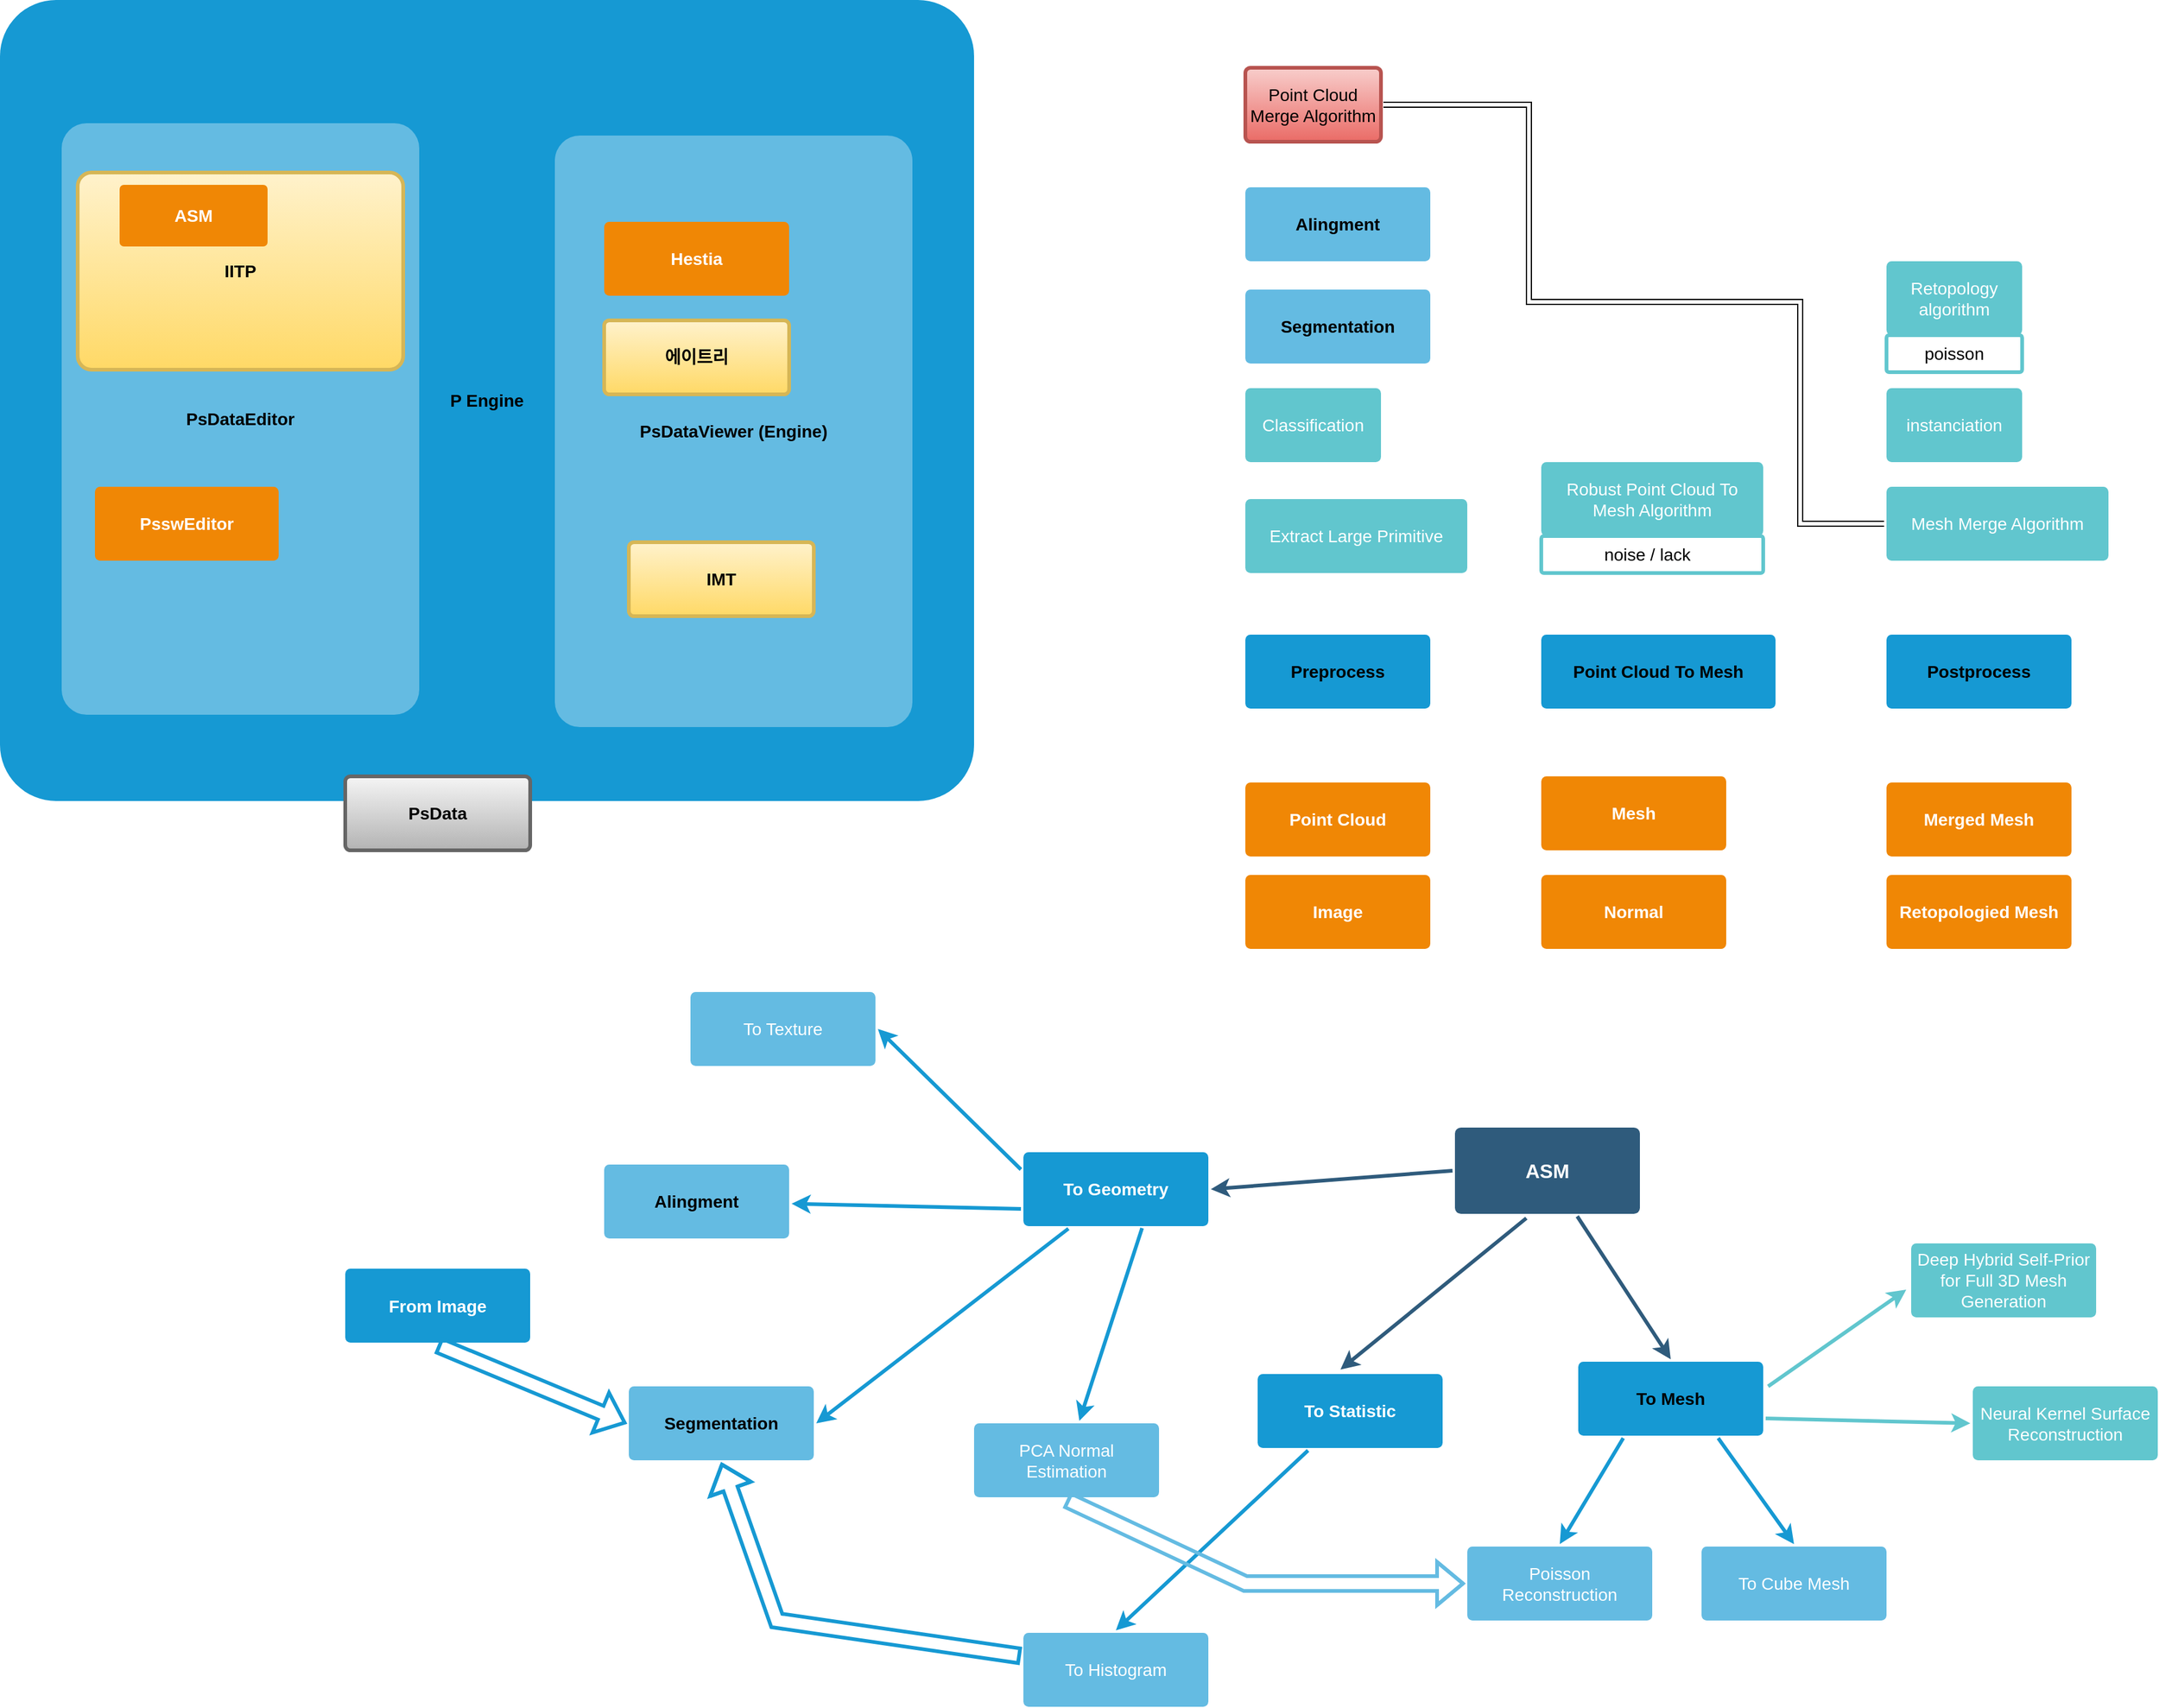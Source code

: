 <mxfile version="24.2.7" type="github">
  <diagram id="6a731a19-8d31-9384-78a2-239565b7b9f0" name="Page-1">
    <mxGraphModel dx="4222" dy="2640" grid="1" gridSize="10" guides="1" tooltips="1" connect="1" arrows="1" fold="1" page="1" pageScale="1" pageWidth="1169" pageHeight="827" background="none" math="0" shadow="0">
      <root>
        <mxCell id="0" />
        <mxCell id="1" parent="0" />
        <mxCell id="dubBO0x6jDg2hfLxzebg-1854" value="P Engine" style="rounded=1;whiteSpace=wrap;html=1;shadow=0;labelBackgroundColor=none;strokeColor=none;strokeWidth=3;fillColor=#1699d3;fontFamily=Helvetica;fontSize=14;fontColor=#000000;align=center;spacing=5;fontStyle=1;arcSize=7;perimeterSpacing=2;" vertex="1" parent="1">
          <mxGeometry x="-850" y="-595" width="790" height="650" as="geometry" />
        </mxCell>
        <mxCell id="1747" value="" style="edgeStyle=none;rounded=0;jumpStyle=none;html=1;shadow=0;labelBackgroundColor=none;startArrow=none;startFill=0;endArrow=classic;endFill=1;jettySize=auto;orthogonalLoop=1;strokeColor=#2F5B7C;strokeWidth=3;fontFamily=Helvetica;fontSize=16;fontColor=#23445D;spacing=5;entryX=0.5;entryY=0;entryDx=0;entryDy=0;" parent="1" source="1749" target="1760" edge="1">
          <mxGeometry relative="1" as="geometry" />
        </mxCell>
        <mxCell id="1749" value="ASM" style="rounded=1;whiteSpace=wrap;html=1;shadow=0;labelBackgroundColor=none;strokeColor=none;strokeWidth=3;fillColor=#2F5B7C;fontFamily=Helvetica;fontSize=16;fontColor=#FFFFFF;align=center;fontStyle=1;spacing=5;arcSize=7;perimeterSpacing=2;" parent="1" vertex="1">
          <mxGeometry x="330" y="320" width="150" height="70" as="geometry" />
        </mxCell>
        <mxCell id="1758" value="" style="edgeStyle=none;rounded=0;jumpStyle=none;html=1;shadow=0;labelBackgroundColor=none;startArrow=none;startFill=0;endArrow=classic;endFill=1;jettySize=auto;orthogonalLoop=1;strokeColor=#1699D3;strokeWidth=3;fontFamily=Helvetica;fontSize=14;fontColor=#FFFFFF;spacing=5;entryX=0.5;entryY=0;entryDx=0;entryDy=0;" parent="1" source="dubBO0x6jDg2hfLxzebg-1798" target="1762" edge="1">
          <mxGeometry relative="1" as="geometry" />
        </mxCell>
        <mxCell id="1760" value="To Mesh" style="rounded=1;whiteSpace=wrap;html=1;shadow=0;labelBackgroundColor=none;strokeColor=none;strokeWidth=3;fillColor=#1699d3;fontFamily=Helvetica;fontSize=14;fontColor=#000000;align=center;spacing=5;fontStyle=1;arcSize=7;perimeterSpacing=2;" parent="1" vertex="1">
          <mxGeometry x="430" y="510" width="150" height="60" as="geometry" />
        </mxCell>
        <mxCell id="1762" value="To Histogram" style="rounded=1;whiteSpace=wrap;html=1;shadow=0;labelBackgroundColor=none;strokeColor=none;strokeWidth=3;fillColor=#64bbe2;fontFamily=Helvetica;fontSize=14;fontColor=#FFFFFF;align=center;spacing=5;arcSize=7;perimeterSpacing=2;" parent="1" vertex="1">
          <mxGeometry x="-20" y="730" width="150" height="60" as="geometry" />
        </mxCell>
        <mxCell id="1772" value="Deep Hybrid Self-Prior for Full 3D Mesh Generation" style="rounded=1;whiteSpace=wrap;html=1;shadow=0;labelBackgroundColor=none;strokeColor=none;strokeWidth=3;fillColor=#61c6ce;fontFamily=Helvetica;fontSize=14;fontColor=#FFFFFF;align=center;spacing=5;fontStyle=0;arcSize=7;perimeterSpacing=2;" parent="1" vertex="1">
          <mxGeometry x="700" y="414" width="150" height="60" as="geometry" />
        </mxCell>
        <mxCell id="dubBO0x6jDg2hfLxzebg-1780" value="" style="edgeStyle=none;rounded=0;jumpStyle=none;html=1;shadow=0;labelBackgroundColor=none;startArrow=none;startFill=0;endArrow=classic;endFill=1;jettySize=auto;orthogonalLoop=1;strokeColor=#1699D3;strokeWidth=3;fontFamily=Helvetica;fontSize=14;fontColor=#FFFFFF;spacing=5;exitX=0.638;exitY=0.993;exitDx=0;exitDy=0;exitPerimeter=0;" edge="1" parent="1" target="dubBO0x6jDg2hfLxzebg-1781" source="dubBO0x6jDg2hfLxzebg-1794">
          <mxGeometry relative="1" as="geometry">
            <mxPoint x="504" y="620" as="sourcePoint" />
          </mxGeometry>
        </mxCell>
        <mxCell id="dubBO0x6jDg2hfLxzebg-1781" value="PCA Normal Estimation" style="rounded=1;whiteSpace=wrap;html=1;shadow=0;labelBackgroundColor=none;strokeColor=none;strokeWidth=3;fillColor=#64bbe2;fontFamily=Helvetica;fontSize=14;fontColor=#FFFFFF;align=center;spacing=5;arcSize=7;perimeterSpacing=2;" vertex="1" parent="1">
          <mxGeometry x="-60" y="560" width="150" height="60" as="geometry" />
        </mxCell>
        <mxCell id="dubBO0x6jDg2hfLxzebg-1784" value="To Cube Mesh" style="rounded=1;whiteSpace=wrap;html=1;shadow=0;labelBackgroundColor=none;strokeColor=none;strokeWidth=3;fillColor=#64bbe2;fontFamily=Helvetica;fontSize=14;fontColor=#FFFFFF;align=center;spacing=5;arcSize=7;perimeterSpacing=2;" vertex="1" parent="1">
          <mxGeometry x="530" y="660" width="150" height="60" as="geometry" />
        </mxCell>
        <mxCell id="dubBO0x6jDg2hfLxzebg-1785" value="" style="edgeStyle=none;rounded=0;jumpStyle=none;html=1;shadow=0;labelBackgroundColor=none;startArrow=none;startFill=0;endArrow=classic;endFill=1;jettySize=auto;orthogonalLoop=1;strokeColor=#1699D3;strokeWidth=3;fontFamily=Helvetica;fontSize=14;fontColor=#FFFFFF;spacing=5;exitX=0.75;exitY=1;exitDx=0;exitDy=0;entryX=0.5;entryY=0;entryDx=0;entryDy=0;" edge="1" parent="1" source="1760" target="dubBO0x6jDg2hfLxzebg-1784">
          <mxGeometry relative="1" as="geometry">
            <mxPoint x="404" y="592" as="sourcePoint" />
            <mxPoint x="485" y="728" as="targetPoint" />
          </mxGeometry>
        </mxCell>
        <mxCell id="dubBO0x6jDg2hfLxzebg-1794" value="To Geometry" style="rounded=1;whiteSpace=wrap;html=1;shadow=0;labelBackgroundColor=none;strokeColor=none;strokeWidth=3;fillColor=#1699d3;fontFamily=Helvetica;fontSize=14;fontColor=#FFFFFF;align=center;spacing=5;fontStyle=1;arcSize=7;perimeterSpacing=2;" vertex="1" parent="1">
          <mxGeometry x="-20" y="340" width="150" height="60" as="geometry" />
        </mxCell>
        <mxCell id="dubBO0x6jDg2hfLxzebg-1795" value="" style="edgeStyle=none;rounded=0;jumpStyle=none;html=1;shadow=0;labelBackgroundColor=none;startArrow=none;startFill=0;endArrow=classic;endFill=1;jettySize=auto;orthogonalLoop=1;strokeColor=#2F5B7C;strokeWidth=3;fontFamily=Helvetica;fontSize=16;fontColor=#23445D;spacing=5;entryX=1;entryY=0.5;entryDx=0;entryDy=0;exitX=0;exitY=0.5;exitDx=0;exitDy=0;" edge="1" parent="1" source="1749" target="dubBO0x6jDg2hfLxzebg-1794">
          <mxGeometry relative="1" as="geometry">
            <mxPoint x="412" y="434" as="sourcePoint" />
            <mxPoint x="202" y="454" as="targetPoint" />
          </mxGeometry>
        </mxCell>
        <mxCell id="dubBO0x6jDg2hfLxzebg-1796" value="Poisson Reconstruction" style="rounded=1;whiteSpace=wrap;html=1;shadow=0;labelBackgroundColor=none;strokeColor=none;strokeWidth=3;fillColor=#64bbe2;fontFamily=Helvetica;fontSize=14;fontColor=#FFFFFF;align=center;spacing=5;arcSize=7;perimeterSpacing=2;" vertex="1" parent="1">
          <mxGeometry x="340" y="660" width="150" height="60" as="geometry" />
        </mxCell>
        <mxCell id="dubBO0x6jDg2hfLxzebg-1797" value="" style="edgeStyle=none;rounded=0;jumpStyle=none;html=1;shadow=0;labelBackgroundColor=none;startArrow=none;startFill=0;endArrow=classic;endFill=1;jettySize=auto;orthogonalLoop=1;strokeColor=#1699D3;strokeWidth=3;fontFamily=Helvetica;fontSize=14;fontColor=#FFFFFF;spacing=5;exitX=0.25;exitY=1;exitDx=0;exitDy=0;entryX=0.5;entryY=0;entryDx=0;entryDy=0;" edge="1" parent="1" source="1760" target="dubBO0x6jDg2hfLxzebg-1796">
          <mxGeometry relative="1" as="geometry">
            <mxPoint x="380" y="593.5" as="sourcePoint" />
            <mxPoint x="453" y="614.5" as="targetPoint" />
          </mxGeometry>
        </mxCell>
        <mxCell id="dubBO0x6jDg2hfLxzebg-1798" value="To Statistic" style="rounded=1;whiteSpace=wrap;html=1;shadow=0;labelBackgroundColor=none;strokeColor=none;strokeWidth=3;fillColor=#1699d3;fontFamily=Helvetica;fontSize=14;fontColor=#FFFFFF;align=center;spacing=5;fontStyle=1;arcSize=7;perimeterSpacing=2;" vertex="1" parent="1">
          <mxGeometry x="170" y="520" width="150" height="60" as="geometry" />
        </mxCell>
        <mxCell id="dubBO0x6jDg2hfLxzebg-1799" value="" style="edgeStyle=none;rounded=0;jumpStyle=none;html=1;shadow=0;labelBackgroundColor=none;startArrow=none;startFill=0;endArrow=classic;endFill=1;jettySize=auto;orthogonalLoop=1;strokeColor=#2F5B7C;strokeWidth=3;fontFamily=Helvetica;fontSize=16;fontColor=#23445D;spacing=5;entryX=0.449;entryY=-0.026;entryDx=0;entryDy=0;exitX=0.389;exitY=1.02;exitDx=0;exitDy=0;exitPerimeter=0;entryPerimeter=0;" edge="1" parent="1" source="1749" target="dubBO0x6jDg2hfLxzebg-1798">
          <mxGeometry relative="1" as="geometry">
            <mxPoint x="434" y="440" as="sourcePoint" />
            <mxPoint x="222" y="490" as="targetPoint" />
          </mxGeometry>
        </mxCell>
        <mxCell id="dubBO0x6jDg2hfLxzebg-1800" value="&lt;b&gt;Segmentation&lt;/b&gt;" style="rounded=1;whiteSpace=wrap;html=1;shadow=0;labelBackgroundColor=none;strokeColor=none;strokeWidth=3;fillColor=#64bbe2;fontFamily=Helvetica;fontSize=14;fontColor=#000000;align=center;spacing=5;arcSize=7;perimeterSpacing=2;" vertex="1" parent="1">
          <mxGeometry x="-340" y="530" width="150" height="60" as="geometry" />
        </mxCell>
        <mxCell id="dubBO0x6jDg2hfLxzebg-1801" value="&lt;b&gt;Alingment&lt;/b&gt;" style="rounded=1;whiteSpace=wrap;html=1;shadow=0;labelBackgroundColor=none;strokeColor=none;strokeWidth=3;fillColor=#64bbe2;fontFamily=Helvetica;fontSize=14;fontColor=#000000;align=center;spacing=5;arcSize=7;perimeterSpacing=2;" vertex="1" parent="1">
          <mxGeometry x="-360" y="350" width="150" height="60" as="geometry" />
        </mxCell>
        <mxCell id="dubBO0x6jDg2hfLxzebg-1802" value="To Texture" style="rounded=1;whiteSpace=wrap;html=1;shadow=0;labelBackgroundColor=none;strokeColor=none;strokeWidth=3;fillColor=#64bbe2;fontFamily=Helvetica;fontSize=14;fontColor=#FFFFFF;align=center;spacing=5;arcSize=7;perimeterSpacing=2;" vertex="1" parent="1">
          <mxGeometry x="-290" y="210" width="150" height="60" as="geometry" />
        </mxCell>
        <mxCell id="dubBO0x6jDg2hfLxzebg-1803" value="" style="edgeStyle=none;rounded=0;jumpStyle=none;html=1;shadow=0;labelBackgroundColor=none;startArrow=none;startFill=0;endArrow=classic;endFill=1;jettySize=auto;orthogonalLoop=1;strokeColor=#1699D3;strokeWidth=3;fontFamily=Helvetica;fontSize=14;fontColor=#FFFFFF;spacing=5;exitX=0.25;exitY=1;exitDx=0;exitDy=0;entryX=1;entryY=0.5;entryDx=0;entryDy=0;" edge="1" parent="1" source="dubBO0x6jDg2hfLxzebg-1794" target="dubBO0x6jDg2hfLxzebg-1800">
          <mxGeometry relative="1" as="geometry">
            <mxPoint x="66" y="506" as="sourcePoint" />
            <mxPoint x="-3" y="608" as="targetPoint" />
          </mxGeometry>
        </mxCell>
        <mxCell id="dubBO0x6jDg2hfLxzebg-1804" value="" style="edgeStyle=none;rounded=0;jumpStyle=none;html=1;shadow=0;labelBackgroundColor=none;startArrow=none;startFill=0;endArrow=classic;endFill=1;jettySize=auto;orthogonalLoop=1;strokeColor=#1699D3;strokeWidth=3;fontFamily=Helvetica;fontSize=14;fontColor=#FFFFFF;spacing=5;exitX=0;exitY=0.75;exitDx=0;exitDy=0;" edge="1" parent="1" source="dubBO0x6jDg2hfLxzebg-1794" target="dubBO0x6jDg2hfLxzebg-1801">
          <mxGeometry relative="1" as="geometry">
            <mxPoint x="-40" y="471.5" as="sourcePoint" />
            <mxPoint x="-135" y="524.5" as="targetPoint" />
          </mxGeometry>
        </mxCell>
        <mxCell id="dubBO0x6jDg2hfLxzebg-1805" value="" style="edgeStyle=none;rounded=0;jumpStyle=none;html=1;shadow=0;labelBackgroundColor=none;startArrow=none;startFill=0;endArrow=classic;endFill=1;jettySize=auto;orthogonalLoop=1;strokeColor=#1699D3;strokeWidth=3;fontFamily=Helvetica;fontSize=14;fontColor=#FFFFFF;spacing=5;exitX=0;exitY=0.25;exitDx=0;exitDy=0;entryX=1;entryY=0.5;entryDx=0;entryDy=0;" edge="1" parent="1" source="dubBO0x6jDg2hfLxzebg-1794" target="dubBO0x6jDg2hfLxzebg-1802">
          <mxGeometry relative="1" as="geometry">
            <mxPoint x="-2" y="384.5" as="sourcePoint" />
            <mxPoint x="-100" y="378" as="targetPoint" />
          </mxGeometry>
        </mxCell>
        <mxCell id="dubBO0x6jDg2hfLxzebg-1807" value="Neural Kernel Surface Reconstruction" style="rounded=1;whiteSpace=wrap;html=1;shadow=0;labelBackgroundColor=none;strokeColor=none;strokeWidth=3;fillColor=#61c6ce;fontFamily=Helvetica;fontSize=14;fontColor=#FFFFFF;align=center;spacing=5;fontStyle=0;arcSize=7;perimeterSpacing=2;" vertex="1" parent="1">
          <mxGeometry x="750" y="530" width="150" height="60" as="geometry" />
        </mxCell>
        <mxCell id="dubBO0x6jDg2hfLxzebg-1808" value="" style="edgeStyle=none;rounded=0;jumpStyle=none;html=1;shadow=0;labelBackgroundColor=none;startArrow=none;startFill=0;endArrow=classic;endFill=1;jettySize=auto;orthogonalLoop=1;strokeColor=#61C6CE;strokeWidth=3;fontFamily=Helvetica;fontSize=14;fontColor=#FFFFFF;spacing=5;exitX=1;exitY=0.75;exitDx=0;exitDy=0;entryX=0;entryY=0.5;entryDx=0;entryDy=0;" edge="1" parent="1" source="1760" target="dubBO0x6jDg2hfLxzebg-1807">
          <mxGeometry relative="1" as="geometry">
            <mxPoint x="554" y="582" as="sourcePoint" />
            <mxPoint x="810" y="556" as="targetPoint" />
          </mxGeometry>
        </mxCell>
        <mxCell id="dubBO0x6jDg2hfLxzebg-1809" value="" style="edgeStyle=none;rounded=0;jumpStyle=none;html=1;shadow=0;labelBackgroundColor=none;startArrow=none;startFill=0;endArrow=classic;endFill=1;jettySize=auto;orthogonalLoop=1;strokeColor=#61C6CE;strokeWidth=3;fontFamily=Helvetica;fontSize=14;fontColor=#FFFFFF;spacing=5;exitX=1;exitY=0.75;exitDx=0;exitDy=0;entryX=-0.013;entryY=0.618;entryDx=0;entryDy=0;entryPerimeter=0;" edge="1" parent="1" target="1772">
          <mxGeometry relative="1" as="geometry">
            <mxPoint x="584" y="530" as="sourcePoint" />
            <mxPoint x="820" y="534" as="targetPoint" />
          </mxGeometry>
        </mxCell>
        <mxCell id="dubBO0x6jDg2hfLxzebg-1810" value="From Image" style="rounded=1;whiteSpace=wrap;html=1;shadow=0;labelBackgroundColor=none;strokeColor=none;strokeWidth=3;fillColor=#1699d3;fontFamily=Helvetica;fontSize=14;fontColor=#FFFFFF;align=center;spacing=5;fontStyle=1;arcSize=7;perimeterSpacing=2;" vertex="1" parent="1">
          <mxGeometry x="-570" y="434.5" width="150" height="60" as="geometry" />
        </mxCell>
        <mxCell id="dubBO0x6jDg2hfLxzebg-1811" value="" style="edgeStyle=none;rounded=0;jumpStyle=none;html=1;shadow=0;labelBackgroundColor=none;startArrow=none;startFill=0;endArrow=classic;endFill=1;jettySize=auto;orthogonalLoop=1;strokeColor=#1699D3;strokeWidth=3;fontFamily=Helvetica;fontSize=14;fontColor=#FFFFFF;spacing=5;exitX=0.5;exitY=1;exitDx=0;exitDy=0;entryX=0;entryY=0.5;entryDx=0;entryDy=0;shape=flexArrow;" edge="1" parent="1" source="dubBO0x6jDg2hfLxzebg-1810" target="dubBO0x6jDg2hfLxzebg-1800">
          <mxGeometry relative="1" as="geometry">
            <mxPoint x="-605" y="527" as="sourcePoint" />
            <mxPoint x="-790" y="590" as="targetPoint" />
          </mxGeometry>
        </mxCell>
        <mxCell id="dubBO0x6jDg2hfLxzebg-1812" value="" style="edgeStyle=none;rounded=0;jumpStyle=none;html=1;shadow=0;labelBackgroundColor=none;startArrow=none;startFill=0;endArrow=classic;endFill=1;jettySize=auto;orthogonalLoop=1;strokeColor=#1699D3;strokeWidth=3;fontFamily=Helvetica;fontSize=14;fontColor=#FFFFFF;spacing=5;entryX=0.5;entryY=1;entryDx=0;entryDy=0;shape=flexArrow;" edge="1" parent="1" source="1762" target="dubBO0x6jDg2hfLxzebg-1800">
          <mxGeometry relative="1" as="geometry">
            <mxPoint x="-190" y="790" as="sourcePoint" />
            <mxPoint x="-37" y="853" as="targetPoint" />
            <Array as="points">
              <mxPoint x="-220" y="720" />
            </Array>
          </mxGeometry>
        </mxCell>
        <mxCell id="dubBO0x6jDg2hfLxzebg-1814" value="" style="edgeStyle=none;rounded=0;jumpStyle=none;html=1;shadow=0;labelBackgroundColor=none;startArrow=none;startFill=0;endArrow=classic;endFill=1;jettySize=auto;orthogonalLoop=1;strokeColor=#64BBE2;strokeWidth=3;fontFamily=Helvetica;fontSize=14;fontColor=#FFFFFF;spacing=5;exitX=0.5;exitY=1;exitDx=0;exitDy=0;entryX=0;entryY=0.5;entryDx=0;entryDy=0;shape=flexArrow;" edge="1" parent="1" source="dubBO0x6jDg2hfLxzebg-1781" target="dubBO0x6jDg2hfLxzebg-1796">
          <mxGeometry relative="1" as="geometry">
            <mxPoint x="260" y="650" as="sourcePoint" />
            <mxPoint x="209" y="806" as="targetPoint" />
            <Array as="points">
              <mxPoint x="160" y="690" />
            </Array>
          </mxGeometry>
        </mxCell>
        <mxCell id="dubBO0x6jDg2hfLxzebg-1819" value="&lt;b&gt;Alingment&lt;/b&gt;" style="rounded=1;whiteSpace=wrap;html=1;shadow=0;labelBackgroundColor=none;strokeColor=none;strokeWidth=3;fillColor=#64bbe2;fontFamily=Helvetica;fontSize=14;fontColor=#000000;align=center;spacing=5;arcSize=7;perimeterSpacing=2;" vertex="1" parent="1">
          <mxGeometry x="160" y="-443" width="150" height="60" as="geometry" />
        </mxCell>
        <mxCell id="dubBO0x6jDg2hfLxzebg-1820" value="&lt;b&gt;Segmentation&lt;/b&gt;" style="rounded=1;whiteSpace=wrap;html=1;shadow=0;labelBackgroundColor=none;strokeColor=none;strokeWidth=3;fillColor=#64bbe2;fontFamily=Helvetica;fontSize=14;fontColor=#000000;align=center;spacing=5;arcSize=7;perimeterSpacing=2;" vertex="1" parent="1">
          <mxGeometry x="160" y="-360" width="150" height="60" as="geometry" />
        </mxCell>
        <mxCell id="dubBO0x6jDg2hfLxzebg-1821" value="Point Cloud To Mesh" style="rounded=1;whiteSpace=wrap;html=1;shadow=0;labelBackgroundColor=none;strokeColor=none;strokeWidth=3;fillColor=#1699d3;fontFamily=Helvetica;fontSize=14;fontColor=#000000;align=center;spacing=5;fontStyle=1;arcSize=7;perimeterSpacing=2;" vertex="1" parent="1">
          <mxGeometry x="400" y="-80" width="190" height="60" as="geometry" />
        </mxCell>
        <mxCell id="dubBO0x6jDg2hfLxzebg-1824" value="Point Cloud" style="rounded=1;whiteSpace=wrap;html=1;shadow=0;labelBackgroundColor=none;strokeColor=none;strokeWidth=3;fillColor=#F08705;fontFamily=Helvetica;fontSize=14;fontColor=#FFFFFF;align=center;spacing=5;fontStyle=1;arcSize=7;perimeterSpacing=2;" vertex="1" parent="1">
          <mxGeometry x="160" y="40" width="150" height="60" as="geometry" />
        </mxCell>
        <mxCell id="dubBO0x6jDg2hfLxzebg-1825" value="Mesh" style="rounded=1;whiteSpace=wrap;html=1;shadow=0;labelBackgroundColor=none;strokeColor=none;strokeWidth=3;fillColor=#F08705;fontFamily=Helvetica;fontSize=14;fontColor=#FFFFFF;align=center;spacing=5;fontStyle=1;arcSize=7;perimeterSpacing=2;" vertex="1" parent="1">
          <mxGeometry x="400" y="35" width="150" height="60" as="geometry" />
        </mxCell>
        <mxCell id="dubBO0x6jDg2hfLxzebg-1826" value="Image" style="rounded=1;whiteSpace=wrap;html=1;shadow=0;labelBackgroundColor=none;strokeColor=none;strokeWidth=3;fillColor=#F08705;fontFamily=Helvetica;fontSize=14;fontColor=#FFFFFF;align=center;spacing=5;fontStyle=1;arcSize=7;perimeterSpacing=2;" vertex="1" parent="1">
          <mxGeometry x="160" y="115" width="150" height="60" as="geometry" />
        </mxCell>
        <mxCell id="dubBO0x6jDg2hfLxzebg-1827" value="Normal" style="rounded=1;whiteSpace=wrap;html=1;shadow=0;labelBackgroundColor=none;strokeColor=none;strokeWidth=3;fillColor=#F08705;fontFamily=Helvetica;fontSize=14;fontColor=#FFFFFF;align=center;spacing=5;fontStyle=1;arcSize=7;perimeterSpacing=2;" vertex="1" parent="1">
          <mxGeometry x="400" y="115" width="150" height="60" as="geometry" />
        </mxCell>
        <mxCell id="dubBO0x6jDg2hfLxzebg-1828" value="Merged Mesh" style="rounded=1;whiteSpace=wrap;html=1;shadow=0;labelBackgroundColor=none;strokeColor=none;strokeWidth=3;fillColor=#F08705;fontFamily=Helvetica;fontSize=14;fontColor=#FFFFFF;align=center;spacing=5;fontStyle=1;arcSize=7;perimeterSpacing=2;" vertex="1" parent="1">
          <mxGeometry x="680" y="40" width="150" height="60" as="geometry" />
        </mxCell>
        <mxCell id="dubBO0x6jDg2hfLxzebg-1843" style="edgeStyle=orthogonalEdgeStyle;rounded=0;orthogonalLoop=1;jettySize=auto;html=1;entryX=1;entryY=0.5;entryDx=0;entryDy=0;shape=link;" edge="1" parent="1" source="dubBO0x6jDg2hfLxzebg-1829" target="dubBO0x6jDg2hfLxzebg-1842">
          <mxGeometry relative="1" as="geometry">
            <mxPoint x="420" y="-510.0" as="targetPoint" />
            <Array as="points">
              <mxPoint x="610" y="-170" />
              <mxPoint x="610" y="-350" />
              <mxPoint x="390" y="-350" />
              <mxPoint x="390" y="-510" />
            </Array>
          </mxGeometry>
        </mxCell>
        <mxCell id="dubBO0x6jDg2hfLxzebg-1829" value="Mesh Merge Algorithm" style="rounded=1;whiteSpace=wrap;html=1;shadow=0;labelBackgroundColor=none;strokeColor=none;strokeWidth=3;fillColor=#61c6ce;fontFamily=Helvetica;fontSize=14;fontColor=#FFFFFF;align=center;spacing=5;fontStyle=0;arcSize=7;perimeterSpacing=2;" vertex="1" parent="1">
          <mxGeometry x="680" y="-200" width="180" height="60" as="geometry" />
        </mxCell>
        <mxCell id="dubBO0x6jDg2hfLxzebg-1830" value="Extract Large Primitive" style="rounded=1;whiteSpace=wrap;html=1;shadow=0;labelBackgroundColor=none;strokeColor=none;strokeWidth=3;fillColor=#61c6ce;fontFamily=Helvetica;fontSize=14;fontColor=#FFFFFF;align=center;spacing=5;fontStyle=0;arcSize=7;perimeterSpacing=2;" vertex="1" parent="1">
          <mxGeometry x="160" y="-190" width="180" height="60" as="geometry" />
        </mxCell>
        <mxCell id="dubBO0x6jDg2hfLxzebg-1831" value="Postprocess" style="rounded=1;whiteSpace=wrap;html=1;shadow=0;labelBackgroundColor=none;strokeColor=none;strokeWidth=3;fillColor=#1699d3;fontFamily=Helvetica;fontSize=14;fontColor=#000000;align=center;spacing=5;fontStyle=1;arcSize=7;perimeterSpacing=2;" vertex="1" parent="1">
          <mxGeometry x="680" y="-80" width="150" height="60" as="geometry" />
        </mxCell>
        <mxCell id="dubBO0x6jDg2hfLxzebg-1832" value="Classification" style="rounded=1;whiteSpace=wrap;html=1;shadow=0;labelBackgroundColor=none;strokeColor=none;strokeWidth=3;fillColor=#61c6ce;fontFamily=Helvetica;fontSize=14;fontColor=#FFFFFF;align=center;spacing=5;fontStyle=0;arcSize=7;perimeterSpacing=2;" vertex="1" parent="1">
          <mxGeometry x="160" y="-280" width="110" height="60" as="geometry" />
        </mxCell>
        <mxCell id="dubBO0x6jDg2hfLxzebg-1833" value="instanciation" style="rounded=1;whiteSpace=wrap;html=1;shadow=0;labelBackgroundColor=none;strokeColor=none;strokeWidth=3;fillColor=#61c6ce;fontFamily=Helvetica;fontSize=14;fontColor=#FFFFFF;align=center;spacing=5;fontStyle=0;arcSize=7;perimeterSpacing=2;" vertex="1" parent="1">
          <mxGeometry x="680" y="-280" width="110" height="60" as="geometry" />
        </mxCell>
        <mxCell id="dubBO0x6jDg2hfLxzebg-1834" value="Robust Point Cloud To Mesh Algorithm" style="rounded=1;whiteSpace=wrap;html=1;shadow=0;labelBackgroundColor=none;strokeColor=none;strokeWidth=3;fillColor=#61c6ce;fontFamily=Helvetica;fontSize=14;fontColor=#FFFFFF;align=center;spacing=5;fontStyle=0;arcSize=7;perimeterSpacing=2;" vertex="1" parent="1">
          <mxGeometry x="400" y="-220" width="180" height="60" as="geometry" />
        </mxCell>
        <mxCell id="dubBO0x6jDg2hfLxzebg-1836" value="noise / lack&amp;nbsp;&amp;nbsp;" style="rounded=1;whiteSpace=wrap;html=1;shadow=0;labelBackgroundColor=none;strokeWidth=3;fontFamily=Helvetica;fontSize=14;align=center;spacing=5;fontStyle=0;arcSize=7;perimeterSpacing=2;strokeColor=#61C6CE;" vertex="1" parent="1">
          <mxGeometry x="400" y="-160" width="180" height="30" as="geometry" />
        </mxCell>
        <mxCell id="dubBO0x6jDg2hfLxzebg-1837" value="Retopologied Mesh" style="rounded=1;whiteSpace=wrap;html=1;shadow=0;labelBackgroundColor=none;strokeColor=none;strokeWidth=3;fillColor=#F08705;fontFamily=Helvetica;fontSize=14;fontColor=#FFFFFF;align=center;spacing=5;fontStyle=1;arcSize=7;perimeterSpacing=2;" vertex="1" parent="1">
          <mxGeometry x="680" y="115" width="150" height="60" as="geometry" />
        </mxCell>
        <mxCell id="dubBO0x6jDg2hfLxzebg-1838" value="Retopology algorithm" style="rounded=1;whiteSpace=wrap;html=1;shadow=0;labelBackgroundColor=none;strokeColor=none;strokeWidth=3;fillColor=#61c6ce;fontFamily=Helvetica;fontSize=14;fontColor=#FFFFFF;align=center;spacing=5;fontStyle=0;arcSize=7;perimeterSpacing=2;" vertex="1" parent="1">
          <mxGeometry x="680" y="-383" width="110" height="60" as="geometry" />
        </mxCell>
        <mxCell id="dubBO0x6jDg2hfLxzebg-1839" value="poisson" style="rounded=1;whiteSpace=wrap;html=1;shadow=0;labelBackgroundColor=none;strokeWidth=3;fontFamily=Helvetica;fontSize=14;align=center;spacing=5;fontStyle=0;arcSize=7;perimeterSpacing=2;strokeColor=#61C6CE;" vertex="1" parent="1">
          <mxGeometry x="680" y="-323" width="110" height="30" as="geometry" />
        </mxCell>
        <mxCell id="dubBO0x6jDg2hfLxzebg-1840" value="Preprocess" style="rounded=1;whiteSpace=wrap;html=1;shadow=0;labelBackgroundColor=none;strokeColor=none;strokeWidth=3;fillColor=#1699d3;fontFamily=Helvetica;fontSize=14;fontColor=#000000;align=center;spacing=5;fontStyle=1;arcSize=7;perimeterSpacing=2;" vertex="1" parent="1">
          <mxGeometry x="160" y="-80" width="150" height="60" as="geometry" />
        </mxCell>
        <mxCell id="dubBO0x6jDg2hfLxzebg-1842" value="Point Cloud Merge Algorithm" style="rounded=1;whiteSpace=wrap;html=1;shadow=0;labelBackgroundColor=none;strokeColor=#b85450;strokeWidth=3;fillColor=#f8cecc;fontFamily=Helvetica;fontSize=14;align=center;spacing=5;fontStyle=0;arcSize=7;perimeterSpacing=2;gradientColor=#ea6b66;" vertex="1" parent="1">
          <mxGeometry x="160" y="-540" width="110" height="60" as="geometry" />
        </mxCell>
        <mxCell id="dubBO0x6jDg2hfLxzebg-1844" value="&lt;b&gt;PsDataEditor&lt;/b&gt;" style="rounded=1;whiteSpace=wrap;html=1;shadow=0;labelBackgroundColor=none;strokeColor=none;strokeWidth=3;fillColor=#64bbe2;fontFamily=Helvetica;fontSize=14;fontColor=#000000;align=center;spacing=5;arcSize=7;perimeterSpacing=2;" vertex="1" parent="1">
          <mxGeometry x="-800" y="-495" width="290" height="480" as="geometry" />
        </mxCell>
        <mxCell id="dubBO0x6jDg2hfLxzebg-1845" value="&lt;b&gt;PsDataViewer (Engine)&lt;/b&gt;" style="rounded=1;whiteSpace=wrap;html=1;shadow=0;labelBackgroundColor=none;strokeColor=none;strokeWidth=3;fillColor=#64bbe2;fontFamily=Helvetica;fontSize=14;fontColor=#000000;align=center;spacing=5;arcSize=7;perimeterSpacing=2;" vertex="1" parent="1">
          <mxGeometry x="-400" y="-485" width="290" height="480" as="geometry" />
        </mxCell>
        <mxCell id="dubBO0x6jDg2hfLxzebg-1847" value="Hestia" style="rounded=1;whiteSpace=wrap;html=1;shadow=0;labelBackgroundColor=none;strokeColor=none;strokeWidth=3;fillColor=#F08705;fontFamily=Helvetica;fontSize=14;fontColor=#FFFFFF;align=center;spacing=5;fontStyle=1;arcSize=7;perimeterSpacing=2;" vertex="1" parent="1">
          <mxGeometry x="-360" y="-415" width="150" height="60" as="geometry" />
        </mxCell>
        <mxCell id="dubBO0x6jDg2hfLxzebg-1848" value="에이&lt;span style=&quot;color: rgba(0, 0, 0, 0); font-family: monospace; font-size: 0px; font-weight: 400; text-align: start; text-wrap: nowrap;&quot;&gt;%3CmxGraphModel%3E%3Croot%3E%3CmxCell%20id%3D%220%22%2F%3E%3CmxCell%20id%3D%221%22%20parent%3D%220%22%2F%3E%3CmxCell%20id%3D%222%22%20value%3D%22Hestia%22%20style%3D%22rounded%3D1%3BwhiteSpace%3Dwrap%3Bhtml%3D1%3Bshadow%3D0%3BlabelBackgroundColor%3Dnone%3BstrokeColor%3Dnone%3BstrokeWidth%3D3%3BfillColor%3D%23F08705%3BfontFamily%3DHelvetica%3BfontSize%3D14%3BfontColor%3D%23FFFFFF%3Balign%3Dcenter%3Bspacing%3D5%3BfontStyle%3D1%3BarcSize%3D7%3BperimeterSpacing%3D2%3B%22%20vertex%3D%221%22%20parent%3D%221%22%3E%3CmxGeometry%20x%3D%22-380%22%20y%3D%22-390%22%20width%3D%22150%22%20height%3D%2260%22%20as%3D%22geometry%22%2F%3E%3C%2FmxCell%3E%3C%2Froot%3E%3C%2FmxGraphModel%3E&lt;/span&gt;트리" style="rounded=1;whiteSpace=wrap;html=1;shadow=0;labelBackgroundColor=none;strokeColor=#d6b656;strokeWidth=3;fillColor=#fff2cc;fontFamily=Helvetica;fontSize=14;align=center;spacing=5;fontStyle=1;arcSize=7;perimeterSpacing=2;gradientColor=#ffd966;" vertex="1" parent="1">
          <mxGeometry x="-360" y="-335" width="150" height="60" as="geometry" />
        </mxCell>
        <mxCell id="dubBO0x6jDg2hfLxzebg-1849" value="IMT" style="rounded=1;whiteSpace=wrap;html=1;shadow=0;labelBackgroundColor=none;strokeColor=#d6b656;strokeWidth=3;fillColor=#fff2cc;fontFamily=Helvetica;fontSize=14;align=center;spacing=5;fontStyle=1;arcSize=7;perimeterSpacing=2;gradientColor=#ffd966;" vertex="1" parent="1">
          <mxGeometry x="-340" y="-155" width="150" height="60" as="geometry" />
        </mxCell>
        <mxCell id="dubBO0x6jDg2hfLxzebg-1850" value="IITP" style="rounded=1;whiteSpace=wrap;html=1;shadow=0;labelBackgroundColor=none;strokeColor=#d6b656;strokeWidth=3;fillColor=#fff2cc;fontFamily=Helvetica;fontSize=14;align=center;spacing=5;fontStyle=1;arcSize=7;perimeterSpacing=2;gradientColor=#ffd966;" vertex="1" parent="1">
          <mxGeometry x="-787" y="-455" width="264" height="160" as="geometry" />
        </mxCell>
        <mxCell id="dubBO0x6jDg2hfLxzebg-1851" value="ASM" style="rounded=1;whiteSpace=wrap;html=1;shadow=0;labelBackgroundColor=none;strokeColor=none;strokeWidth=3;fillColor=#F08705;fontFamily=Helvetica;fontSize=14;fontColor=#FFFFFF;align=center;spacing=5;fontStyle=1;arcSize=7;perimeterSpacing=2;" vertex="1" parent="1">
          <mxGeometry x="-753" y="-445" width="120" height="50" as="geometry" />
        </mxCell>
        <mxCell id="dubBO0x6jDg2hfLxzebg-1852" value="PsswEditor" style="rounded=1;whiteSpace=wrap;html=1;shadow=0;labelBackgroundColor=none;strokeColor=none;strokeWidth=3;fillColor=#F08705;fontFamily=Helvetica;fontSize=14;fontColor=#FFFFFF;align=center;spacing=5;fontStyle=1;arcSize=7;perimeterSpacing=2;" vertex="1" parent="1">
          <mxGeometry x="-773" y="-200" width="149" height="60" as="geometry" />
        </mxCell>
        <mxCell id="dubBO0x6jDg2hfLxzebg-1853" value="PsData" style="rounded=1;whiteSpace=wrap;html=1;shadow=0;labelBackgroundColor=none;strokeColor=#666666;strokeWidth=3;fillColor=#f5f5f5;fontFamily=Helvetica;fontSize=14;align=center;spacing=5;fontStyle=1;arcSize=7;perimeterSpacing=2;gradientColor=#b3b3b3;" vertex="1" parent="1">
          <mxGeometry x="-570" y="35" width="150" height="60" as="geometry" />
        </mxCell>
      </root>
    </mxGraphModel>
  </diagram>
</mxfile>
